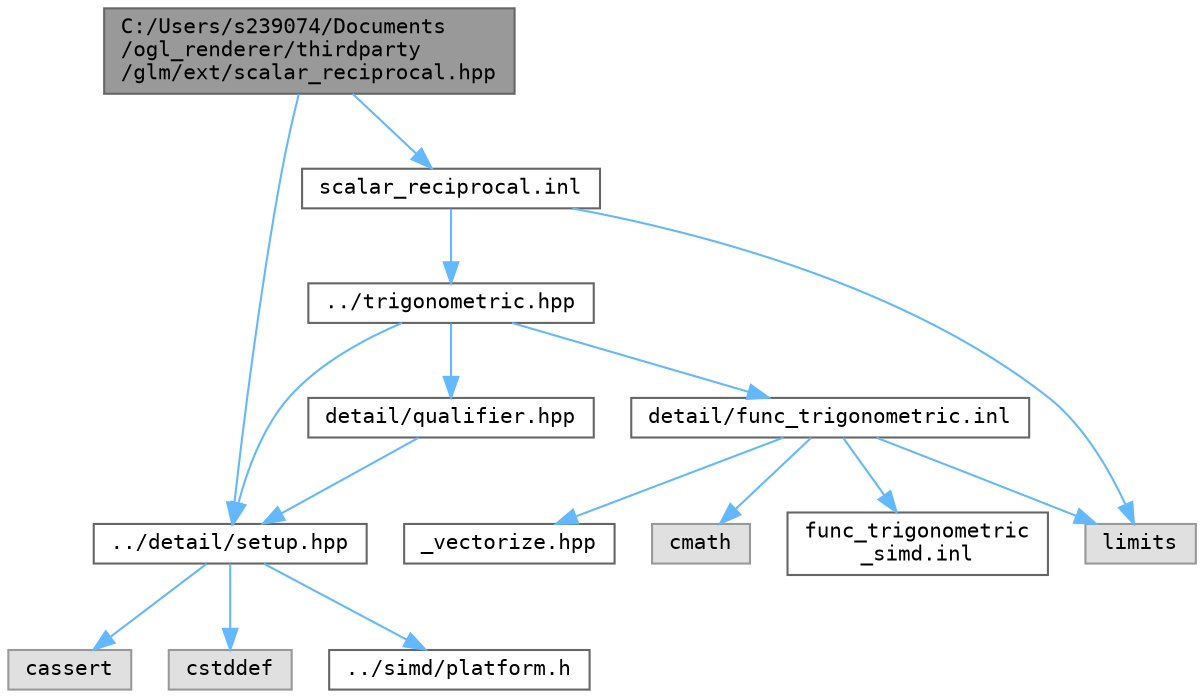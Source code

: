 digraph "C:/Users/s239074/Documents/ogl_renderer/thirdparty/glm/ext/scalar_reciprocal.hpp"
{
 // LATEX_PDF_SIZE
  bgcolor="transparent";
  edge [fontname=Terminal,fontsize=10,labelfontname=Helvetica,labelfontsize=10];
  node [fontname=Terminal,fontsize=10,shape=box,height=0.2,width=0.4];
  Node1 [label="C:/Users/s239074/Documents\l/ogl_renderer/thirdparty\l/glm/ext/scalar_reciprocal.hpp",height=0.2,width=0.4,color="gray40", fillcolor="grey60", style="filled", fontcolor="black",tooltip=" "];
  Node1 -> Node2 [color="steelblue1",style="solid"];
  Node2 [label="../detail/setup.hpp",height=0.2,width=0.4,color="grey40", fillcolor="white", style="filled",URL="$setup_8hpp.html",tooltip=" "];
  Node2 -> Node3 [color="steelblue1",style="solid"];
  Node3 [label="cassert",height=0.2,width=0.4,color="grey60", fillcolor="#E0E0E0", style="filled",tooltip=" "];
  Node2 -> Node4 [color="steelblue1",style="solid"];
  Node4 [label="cstddef",height=0.2,width=0.4,color="grey60", fillcolor="#E0E0E0", style="filled",tooltip=" "];
  Node2 -> Node5 [color="steelblue1",style="solid"];
  Node5 [label="../simd/platform.h",height=0.2,width=0.4,color="grey40", fillcolor="white", style="filled",URL="$platform_8h.html",tooltip=" "];
  Node1 -> Node6 [color="steelblue1",style="solid"];
  Node6 [label="scalar_reciprocal.inl",height=0.2,width=0.4,color="grey40", fillcolor="white", style="filled",URL="$scalar__reciprocal_8inl.html",tooltip=" "];
  Node6 -> Node7 [color="steelblue1",style="solid"];
  Node7 [label="../trigonometric.hpp",height=0.2,width=0.4,color="grey40", fillcolor="white", style="filled",URL="$trigonometric_8hpp.html",tooltip=" "];
  Node7 -> Node2 [color="steelblue1",style="solid"];
  Node7 -> Node8 [color="steelblue1",style="solid"];
  Node8 [label="detail/qualifier.hpp",height=0.2,width=0.4,color="grey40", fillcolor="white", style="filled",URL="$qualifier_8hpp.html",tooltip=" "];
  Node8 -> Node2 [color="steelblue1",style="solid"];
  Node7 -> Node9 [color="steelblue1",style="solid"];
  Node9 [label="detail/func_trigonometric.inl",height=0.2,width=0.4,color="grey40", fillcolor="white", style="filled",URL="$func__trigonometric_8inl.html",tooltip=" "];
  Node9 -> Node10 [color="steelblue1",style="solid"];
  Node10 [label="_vectorize.hpp",height=0.2,width=0.4,color="grey40", fillcolor="white", style="filled",URL="$__vectorize_8hpp.html",tooltip=" "];
  Node9 -> Node11 [color="steelblue1",style="solid"];
  Node11 [label="cmath",height=0.2,width=0.4,color="grey60", fillcolor="#E0E0E0", style="filled",tooltip=" "];
  Node9 -> Node12 [color="steelblue1",style="solid"];
  Node12 [label="limits",height=0.2,width=0.4,color="grey60", fillcolor="#E0E0E0", style="filled",tooltip=" "];
  Node9 -> Node13 [color="steelblue1",style="solid"];
  Node13 [label="func_trigonometric\l_simd.inl",height=0.2,width=0.4,color="grey40", fillcolor="white", style="filled",URL="$func__trigonometric__simd_8inl.html",tooltip=" "];
  Node6 -> Node12 [color="steelblue1",style="solid"];
}
